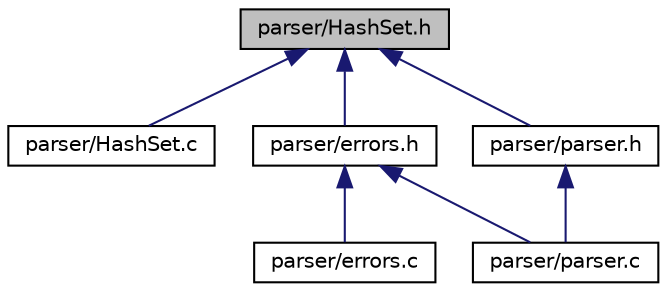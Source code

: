 digraph "parser/HashSet.h"
{
 // LATEX_PDF_SIZE
  edge [fontname="Helvetica",fontsize="10",labelfontname="Helvetica",labelfontsize="10"];
  node [fontname="Helvetica",fontsize="10",shape=record];
  Node1 [label="parser/HashSet.h",height=0.2,width=0.4,color="black", fillcolor="grey75", style="filled", fontcolor="black",tooltip=" "];
  Node1 -> Node2 [dir="back",color="midnightblue",fontsize="10",style="solid",fontname="Helvetica"];
  Node2 [label="parser/HashSet.c",height=0.2,width=0.4,color="black", fillcolor="white", style="filled",URL="$HashSet_8c.html",tooltip=" "];
  Node1 -> Node3 [dir="back",color="midnightblue",fontsize="10",style="solid",fontname="Helvetica"];
  Node3 [label="parser/errors.h",height=0.2,width=0.4,color="black", fillcolor="white", style="filled",URL="$errors_8h.html",tooltip=" "];
  Node3 -> Node4 [dir="back",color="midnightblue",fontsize="10",style="solid",fontname="Helvetica"];
  Node4 [label="parser/errors.c",height=0.2,width=0.4,color="black", fillcolor="white", style="filled",URL="$errors_8c.html",tooltip=" "];
  Node3 -> Node5 [dir="back",color="midnightblue",fontsize="10",style="solid",fontname="Helvetica"];
  Node5 [label="parser/parser.c",height=0.2,width=0.4,color="black", fillcolor="white", style="filled",URL="$parser_8c.html",tooltip=" "];
  Node1 -> Node6 [dir="back",color="midnightblue",fontsize="10",style="solid",fontname="Helvetica"];
  Node6 [label="parser/parser.h",height=0.2,width=0.4,color="black", fillcolor="white", style="filled",URL="$parser_8h.html",tooltip=" "];
  Node6 -> Node5 [dir="back",color="midnightblue",fontsize="10",style="solid",fontname="Helvetica"];
}
